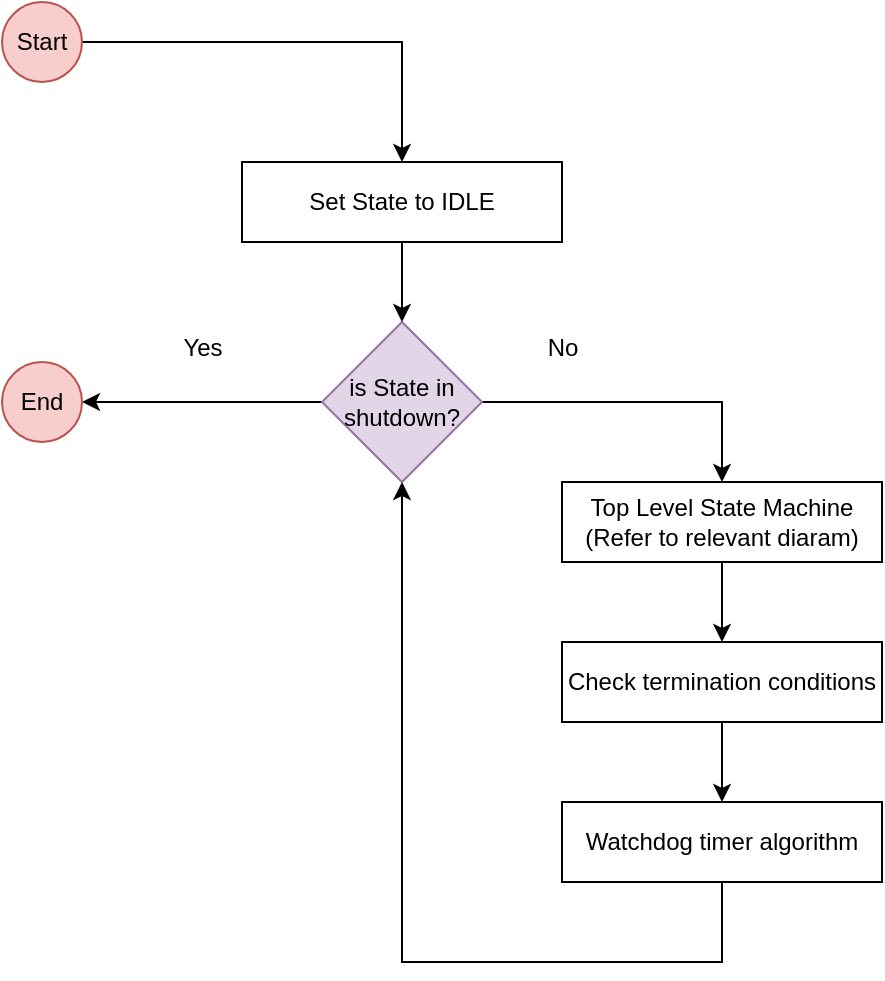 <mxfile version="24.7.17">
  <diagram name="Page-1" id="YUZIV9H5qCx68vv7yo2v">
    <mxGraphModel dx="1834" dy="836" grid="1" gridSize="10" guides="1" tooltips="1" connect="1" arrows="1" fold="1" page="0" pageScale="1" pageWidth="827" pageHeight="1169" math="0" shadow="0">
      <root>
        <mxCell id="0" />
        <mxCell id="1" parent="0" />
        <mxCell id="hcuDV3JnYLOxoHp9R1-w-15" style="edgeStyle=orthogonalEdgeStyle;rounded=0;orthogonalLoop=1;jettySize=auto;html=1;entryX=0.5;entryY=0;entryDx=0;entryDy=0;" edge="1" parent="1" source="hcuDV3JnYLOxoHp9R1-w-1" target="hcuDV3JnYLOxoHp9R1-w-13">
          <mxGeometry relative="1" as="geometry" />
        </mxCell>
        <mxCell id="hcuDV3JnYLOxoHp9R1-w-1" value="Start" style="ellipse;whiteSpace=wrap;html=1;fillColor=#f8cecc;strokeColor=#b85450;" vertex="1" parent="1">
          <mxGeometry x="-120" y="80" width="40" height="40" as="geometry" />
        </mxCell>
        <mxCell id="hcuDV3JnYLOxoHp9R1-w-7" style="edgeStyle=orthogonalEdgeStyle;rounded=0;orthogonalLoop=1;jettySize=auto;html=1;entryX=0.5;entryY=0;entryDx=0;entryDy=0;" edge="1" parent="1" source="hcuDV3JnYLOxoHp9R1-w-2" target="hcuDV3JnYLOxoHp9R1-w-6">
          <mxGeometry relative="1" as="geometry" />
        </mxCell>
        <mxCell id="hcuDV3JnYLOxoHp9R1-w-10" style="edgeStyle=orthogonalEdgeStyle;rounded=0;orthogonalLoop=1;jettySize=auto;html=1;entryX=1;entryY=0.5;entryDx=0;entryDy=0;" edge="1" parent="1" source="hcuDV3JnYLOxoHp9R1-w-2" target="hcuDV3JnYLOxoHp9R1-w-9">
          <mxGeometry relative="1" as="geometry" />
        </mxCell>
        <mxCell id="hcuDV3JnYLOxoHp9R1-w-2" value="is State in&lt;div&gt;shutdown?&lt;/div&gt;" style="rhombus;whiteSpace=wrap;html=1;fillColor=#e1d5e7;strokeColor=#9673a6;" vertex="1" parent="1">
          <mxGeometry x="40" y="240" width="80" height="80" as="geometry" />
        </mxCell>
        <mxCell id="hcuDV3JnYLOxoHp9R1-w-18" value="" style="edgeStyle=orthogonalEdgeStyle;rounded=0;orthogonalLoop=1;jettySize=auto;html=1;" edge="1" parent="1" source="hcuDV3JnYLOxoHp9R1-w-6" target="hcuDV3JnYLOxoHp9R1-w-16">
          <mxGeometry relative="1" as="geometry" />
        </mxCell>
        <mxCell id="hcuDV3JnYLOxoHp9R1-w-6" value="Top Level State Machine&lt;div&gt;(Refer to relevant diaram)&lt;/div&gt;" style="rounded=0;whiteSpace=wrap;html=1;" vertex="1" parent="1">
          <mxGeometry x="160" y="320" width="160" height="40" as="geometry" />
        </mxCell>
        <mxCell id="hcuDV3JnYLOxoHp9R1-w-9" value="End" style="ellipse;whiteSpace=wrap;html=1;fillColor=#f8cecc;strokeColor=#b85450;" vertex="1" parent="1">
          <mxGeometry x="-120" y="260" width="40" height="40" as="geometry" />
        </mxCell>
        <mxCell id="hcuDV3JnYLOxoHp9R1-w-11" value="No" style="text;html=1;align=center;verticalAlign=middle;resizable=0;points=[];autosize=1;strokeColor=none;fillColor=none;" vertex="1" parent="1">
          <mxGeometry x="140" y="238" width="40" height="30" as="geometry" />
        </mxCell>
        <mxCell id="hcuDV3JnYLOxoHp9R1-w-12" value="Yes" style="text;html=1;align=center;verticalAlign=middle;resizable=0;points=[];autosize=1;strokeColor=none;fillColor=none;" vertex="1" parent="1">
          <mxGeometry x="-40" y="238" width="40" height="30" as="geometry" />
        </mxCell>
        <mxCell id="hcuDV3JnYLOxoHp9R1-w-14" value="" style="edgeStyle=orthogonalEdgeStyle;rounded=0;orthogonalLoop=1;jettySize=auto;html=1;" edge="1" parent="1" source="hcuDV3JnYLOxoHp9R1-w-13" target="hcuDV3JnYLOxoHp9R1-w-2">
          <mxGeometry relative="1" as="geometry" />
        </mxCell>
        <mxCell id="hcuDV3JnYLOxoHp9R1-w-13" value="Set State to IDLE" style="rounded=0;whiteSpace=wrap;html=1;" vertex="1" parent="1">
          <mxGeometry y="160" width="160" height="40" as="geometry" />
        </mxCell>
        <mxCell id="hcuDV3JnYLOxoHp9R1-w-19" value="" style="edgeStyle=orthogonalEdgeStyle;rounded=0;orthogonalLoop=1;jettySize=auto;html=1;" edge="1" parent="1" source="hcuDV3JnYLOxoHp9R1-w-16" target="hcuDV3JnYLOxoHp9R1-w-17">
          <mxGeometry relative="1" as="geometry" />
        </mxCell>
        <mxCell id="hcuDV3JnYLOxoHp9R1-w-16" value="Check termination conditions" style="rounded=0;whiteSpace=wrap;html=1;" vertex="1" parent="1">
          <mxGeometry x="160" y="400" width="160" height="40" as="geometry" />
        </mxCell>
        <mxCell id="hcuDV3JnYLOxoHp9R1-w-20" style="edgeStyle=orthogonalEdgeStyle;rounded=0;orthogonalLoop=1;jettySize=auto;html=1;entryX=0.5;entryY=1;entryDx=0;entryDy=0;" edge="1" parent="1" source="hcuDV3JnYLOxoHp9R1-w-17" target="hcuDV3JnYLOxoHp9R1-w-2">
          <mxGeometry relative="1" as="geometry">
            <Array as="points">
              <mxPoint x="240" y="560" />
              <mxPoint x="80" y="560" />
            </Array>
          </mxGeometry>
        </mxCell>
        <mxCell id="hcuDV3JnYLOxoHp9R1-w-17" value="Watchdog timer algorithm" style="rounded=0;whiteSpace=wrap;html=1;" vertex="1" parent="1">
          <mxGeometry x="160" y="480" width="160" height="40" as="geometry" />
        </mxCell>
      </root>
    </mxGraphModel>
  </diagram>
</mxfile>
